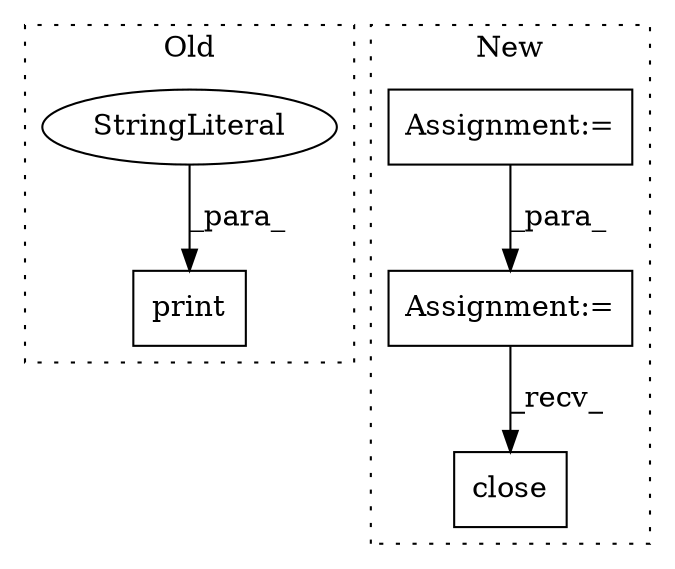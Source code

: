 digraph G {
subgraph cluster0 {
1 [label="print" a="32" s="1475,1588" l="6,1" shape="box"];
4 [label="StringLiteral" a="45" s="1573" l="4" shape="ellipse"];
label = "Old";
style="dotted";
}
subgraph cluster1 {
2 [label="close" a="32" s="1636" l="7" shape="box"];
3 [label="Assignment:=" a="7" s="784" l="8" shape="box"];
5 [label="Assignment:=" a="7" s="889" l="1" shape="box"];
label = "New";
style="dotted";
}
3 -> 5 [label="_para_"];
4 -> 1 [label="_para_"];
5 -> 2 [label="_recv_"];
}
